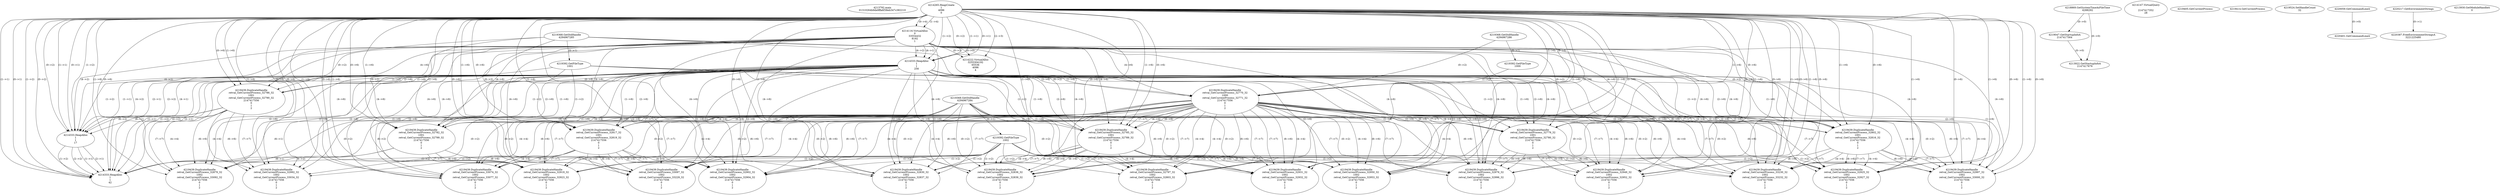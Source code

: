 // Global SCDG with merge call
digraph {
	0 [label="4213792.main
01310264b9de9ffa6f38eb347c382210"]
	1 [label="4214265.HeapCreate
1
4096
0"]
	2 [label="4218869.GetSystemTimeAsFileTime
4288292"]
	3 [label="4214116.VirtualAlloc
0
33554432
8192
1"]
	1 -> 3 [label="(1-->4)"]
	1 -> 3 [label="(0-->4)"]
	4 [label="4214147.VirtualQuery

2147417352
28"]
	5 [label="4214222.VirtualAlloc
3255304192
65536
4096
4"]
	3 -> 5 [label="(0-->1)"]
	1 -> 5 [label="(2-->3)"]
	3 -> 5 [label="(0-->0)"]
	6 [label="4219047.GetStartupInfoA
2147417564"]
	2 -> 6 [label="(0-->0)"]
	7 [label="4219368.GetStdHandle
4294967286"]
	8 [label="4219392.GetFileType
1000"]
	7 -> 8 [label="(0-->1)"]
	9 [label="4219405.GetCurrentProcess
"]
	10 [label="4214333.HeapAlloc
1
1
256"]
	1 -> 10 [label="(1-->1)"]
	1 -> 10 [label="(0-->1)"]
	3 -> 10 [label="(4-->1)"]
	1 -> 10 [label="(1-->2)"]
	1 -> 10 [label="(0-->2)"]
	3 -> 10 [label="(4-->2)"]
	11 [label="4219368.GetStdHandle
4294967285"]
	12 [label="4219392.GetFileType
1001"]
	11 -> 12 [label="(0-->1)"]
	13 [label="4219414.GetCurrentProcess
"]
	14 [label="4219439.DuplicateHandle
retval_GetCurrentProcess_32786_32
1001
retval_GetCurrentProcess_32790_32
2147417556
0
1
2"]
	11 -> 14 [label="(0-->2)"]
	12 -> 14 [label="(1-->2)"]
	1 -> 14 [label="(1-->6)"]
	1 -> 14 [label="(0-->6)"]
	3 -> 14 [label="(4-->6)"]
	10 -> 14 [label="(1-->6)"]
	10 -> 14 [label="(2-->6)"]
	15 [label="4219368.GetStdHandle
4294967284"]
	16 [label="4219392.GetFileType
1002"]
	15 -> 16 [label="(0-->1)"]
	17 [label="4219524.SetHandleCount
32"]
	18 [label="4220059.GetCommandLineA
"]
	19 [label="4214333.HeapAlloc
1
1
17"]
	1 -> 19 [label="(1-->1)"]
	1 -> 19 [label="(0-->1)"]
	3 -> 19 [label="(4-->1)"]
	10 -> 19 [label="(1-->1)"]
	10 -> 19 [label="(2-->1)"]
	14 -> 19 [label="(6-->1)"]
	1 -> 19 [label="(1-->2)"]
	1 -> 19 [label="(0-->2)"]
	3 -> 19 [label="(4-->2)"]
	10 -> 19 [label="(1-->2)"]
	10 -> 19 [label="(2-->2)"]
	14 -> 19 [label="(6-->2)"]
	20 [label="4220217.GetEnvironmentStrings
"]
	21 [label="4219439.DuplicateHandle
retval_GetCurrentProcess_32770_32
1000
retval_GetCurrentProcess_32771_32
2147417556
0
1
2"]
	7 -> 21 [label="(0-->2)"]
	8 -> 21 [label="(1-->2)"]
	1 -> 21 [label="(1-->6)"]
	1 -> 21 [label="(0-->6)"]
	3 -> 21 [label="(4-->6)"]
	10 -> 21 [label="(1-->6)"]
	10 -> 21 [label="(2-->6)"]
	22 [label="4219439.DuplicateHandle
retval_GetCurrentProcess_32782_32
1001
retval_GetCurrentProcess_32799_32
2147417556
0
1
2"]
	11 -> 22 [label="(0-->2)"]
	12 -> 22 [label="(1-->2)"]
	21 -> 22 [label="(4-->4)"]
	1 -> 22 [label="(1-->6)"]
	1 -> 22 [label="(0-->6)"]
	3 -> 22 [label="(4-->6)"]
	10 -> 22 [label="(1-->6)"]
	10 -> 22 [label="(2-->6)"]
	21 -> 22 [label="(6-->6)"]
	21 -> 22 [label="(7-->7)"]
	23 [label="4214333.HeapAlloc
1
1
42"]
	1 -> 23 [label="(1-->1)"]
	1 -> 23 [label="(0-->1)"]
	3 -> 23 [label="(4-->1)"]
	10 -> 23 [label="(1-->1)"]
	10 -> 23 [label="(2-->1)"]
	19 -> 23 [label="(1-->1)"]
	19 -> 23 [label="(2-->1)"]
	21 -> 23 [label="(6-->1)"]
	22 -> 23 [label="(6-->1)"]
	1 -> 23 [label="(1-->2)"]
	1 -> 23 [label="(0-->2)"]
	3 -> 23 [label="(4-->2)"]
	10 -> 23 [label="(1-->2)"]
	10 -> 23 [label="(2-->2)"]
	19 -> 23 [label="(1-->2)"]
	19 -> 23 [label="(2-->2)"]
	21 -> 23 [label="(6-->2)"]
	22 -> 23 [label="(6-->2)"]
	24 [label="4220387.FreeEnvironmentStringsA
3221225480"]
	20 -> 24 [label="(0-->1)"]
	25 [label="4213922.GetStartupInfoA
2147417676"]
	2 -> 25 [label="(0-->0)"]
	6 -> 25 [label="(0-->0)"]
	26 [label="4213930.GetModuleHandleA
0"]
	27 [label="4220401.GetCommandLineA
"]
	18 -> 27 [label="(0-->0)"]
	28 [label="4219439.DuplicateHandle
retval_GetCurrentProcess_32879_32
1002
retval_GetCurrentProcess_33092_32
2147417556
0
1
2"]
	15 -> 28 [label="(0-->2)"]
	16 -> 28 [label="(1-->2)"]
	14 -> 28 [label="(4-->4)"]
	1 -> 28 [label="(1-->6)"]
	1 -> 28 [label="(0-->6)"]
	3 -> 28 [label="(4-->6)"]
	10 -> 28 [label="(1-->6)"]
	10 -> 28 [label="(2-->6)"]
	14 -> 28 [label="(6-->6)"]
	14 -> 28 [label="(7-->7)"]
	29 [label="4219439.DuplicateHandle
retval_GetCurrentProcess_32992_32
1002
retval_GetCurrentProcess_33034_32
2147417556
0
1
2"]
	15 -> 29 [label="(0-->2)"]
	16 -> 29 [label="(1-->2)"]
	14 -> 29 [label="(4-->4)"]
	1 -> 29 [label="(1-->6)"]
	1 -> 29 [label="(0-->6)"]
	3 -> 29 [label="(4-->6)"]
	10 -> 29 [label="(1-->6)"]
	10 -> 29 [label="(2-->6)"]
	14 -> 29 [label="(6-->6)"]
	14 -> 29 [label="(7-->7)"]
	30 [label="4219439.DuplicateHandle
retval_GetCurrentProcess_32785_32
1001
retval_GetCurrentProcess_32789_32
2147417556
0
1
2"]
	11 -> 30 [label="(0-->2)"]
	12 -> 30 [label="(1-->2)"]
	21 -> 30 [label="(4-->4)"]
	1 -> 30 [label="(1-->6)"]
	1 -> 30 [label="(0-->6)"]
	3 -> 30 [label="(4-->6)"]
	10 -> 30 [label="(1-->6)"]
	10 -> 30 [label="(2-->6)"]
	21 -> 30 [label="(6-->6)"]
	21 -> 30 [label="(7-->7)"]
	31 [label="4219439.DuplicateHandle
retval_GetCurrentProcess_32830_32
1002
retval_GetCurrentProcess_32837_32
2147417556
0
1
2"]
	15 -> 31 [label="(0-->2)"]
	16 -> 31 [label="(1-->2)"]
	21 -> 31 [label="(4-->4)"]
	30 -> 31 [label="(4-->4)"]
	1 -> 31 [label="(1-->6)"]
	1 -> 31 [label="(0-->6)"]
	3 -> 31 [label="(4-->6)"]
	10 -> 31 [label="(1-->6)"]
	10 -> 31 [label="(2-->6)"]
	21 -> 31 [label="(6-->6)"]
	30 -> 31 [label="(6-->6)"]
	21 -> 31 [label="(7-->7)"]
	30 -> 31 [label="(7-->7)"]
	32 [label="4219439.DuplicateHandle
retval_GetCurrentProcess_32836_32
1002
retval_GetCurrentProcess_32839_32
2147417556
0
1
2"]
	15 -> 32 [label="(0-->2)"]
	16 -> 32 [label="(1-->2)"]
	21 -> 32 [label="(4-->4)"]
	30 -> 32 [label="(4-->4)"]
	1 -> 32 [label="(1-->6)"]
	1 -> 32 [label="(0-->6)"]
	3 -> 32 [label="(4-->6)"]
	10 -> 32 [label="(1-->6)"]
	10 -> 32 [label="(2-->6)"]
	21 -> 32 [label="(6-->6)"]
	30 -> 32 [label="(6-->6)"]
	21 -> 32 [label="(7-->7)"]
	30 -> 32 [label="(7-->7)"]
	33 [label="4219439.DuplicateHandle
retval_GetCurrentProcess_32802_32
1001
retval_GetCurrentProcess_32816_32
2147417556
0
1
2"]
	11 -> 33 [label="(0-->2)"]
	12 -> 33 [label="(1-->2)"]
	21 -> 33 [label="(4-->4)"]
	1 -> 33 [label="(1-->6)"]
	1 -> 33 [label="(0-->6)"]
	3 -> 33 [label="(4-->6)"]
	10 -> 33 [label="(1-->6)"]
	10 -> 33 [label="(2-->6)"]
	21 -> 33 [label="(6-->6)"]
	21 -> 33 [label="(7-->7)"]
	34 [label="4219439.DuplicateHandle
retval_GetCurrentProcess_32925_32
1002
retval_GetCurrentProcess_32927_32
2147417556
0
1
2"]
	15 -> 34 [label="(0-->2)"]
	16 -> 34 [label="(1-->2)"]
	21 -> 34 [label="(4-->4)"]
	33 -> 34 [label="(4-->4)"]
	1 -> 34 [label="(1-->6)"]
	1 -> 34 [label="(0-->6)"]
	3 -> 34 [label="(4-->6)"]
	10 -> 34 [label="(1-->6)"]
	10 -> 34 [label="(2-->6)"]
	21 -> 34 [label="(6-->6)"]
	33 -> 34 [label="(6-->6)"]
	21 -> 34 [label="(7-->7)"]
	33 -> 34 [label="(7-->7)"]
	35 [label="4219439.DuplicateHandle
retval_GetCurrentProcess_32931_32
1002
retval_GetCurrentProcess_32932_32
2147417556
0
1
2"]
	15 -> 35 [label="(0-->2)"]
	16 -> 35 [label="(1-->2)"]
	21 -> 35 [label="(4-->4)"]
	30 -> 35 [label="(4-->4)"]
	1 -> 35 [label="(1-->6)"]
	1 -> 35 [label="(0-->6)"]
	3 -> 35 [label="(4-->6)"]
	10 -> 35 [label="(1-->6)"]
	10 -> 35 [label="(2-->6)"]
	21 -> 35 [label="(6-->6)"]
	30 -> 35 [label="(6-->6)"]
	21 -> 35 [label="(7-->7)"]
	30 -> 35 [label="(7-->7)"]
	36 [label="4219439.DuplicateHandle
retval_GetCurrentProcess_32950_32
1002
retval_GetCurrentProcess_32953_32
2147417556
0
1
2"]
	15 -> 36 [label="(0-->2)"]
	16 -> 36 [label="(1-->2)"]
	21 -> 36 [label="(4-->4)"]
	30 -> 36 [label="(4-->4)"]
	1 -> 36 [label="(1-->6)"]
	1 -> 36 [label="(0-->6)"]
	3 -> 36 [label="(4-->6)"]
	10 -> 36 [label="(1-->6)"]
	10 -> 36 [label="(2-->6)"]
	21 -> 36 [label="(6-->6)"]
	30 -> 36 [label="(6-->6)"]
	21 -> 36 [label="(7-->7)"]
	30 -> 36 [label="(7-->7)"]
	37 [label="4219439.DuplicateHandle
retval_GetCurrentProcess_32817_32
1001
retval_GetCurrentProcess_32819_32
2147417556
0
1
2"]
	11 -> 37 [label="(0-->2)"]
	12 -> 37 [label="(1-->2)"]
	21 -> 37 [label="(4-->4)"]
	1 -> 37 [label="(1-->6)"]
	1 -> 37 [label="(0-->6)"]
	3 -> 37 [label="(4-->6)"]
	10 -> 37 [label="(1-->6)"]
	10 -> 37 [label="(2-->6)"]
	21 -> 37 [label="(6-->6)"]
	21 -> 37 [label="(7-->7)"]
	38 [label="4219439.DuplicateHandle
retval_GetCurrentProcess_32902_32
1002
retval_GetCurrentProcess_32904_32
2147417556
0
1
2"]
	15 -> 38 [label="(0-->2)"]
	16 -> 38 [label="(1-->2)"]
	21 -> 38 [label="(4-->4)"]
	37 -> 38 [label="(4-->4)"]
	1 -> 38 [label="(1-->6)"]
	1 -> 38 [label="(0-->6)"]
	3 -> 38 [label="(4-->6)"]
	10 -> 38 [label="(1-->6)"]
	10 -> 38 [label="(2-->6)"]
	21 -> 38 [label="(6-->6)"]
	37 -> 38 [label="(6-->6)"]
	21 -> 38 [label="(7-->7)"]
	37 -> 38 [label="(7-->7)"]
	39 [label="4219439.DuplicateHandle
retval_GetCurrentProcess_32919_32
1002
retval_GetCurrentProcess_32923_32
2147417556
0
1
2"]
	15 -> 39 [label="(0-->2)"]
	16 -> 39 [label="(1-->2)"]
	21 -> 39 [label="(4-->4)"]
	22 -> 39 [label="(4-->4)"]
	1 -> 39 [label="(1-->6)"]
	1 -> 39 [label="(0-->6)"]
	3 -> 39 [label="(4-->6)"]
	10 -> 39 [label="(1-->6)"]
	10 -> 39 [label="(2-->6)"]
	21 -> 39 [label="(6-->6)"]
	22 -> 39 [label="(6-->6)"]
	21 -> 39 [label="(7-->7)"]
	22 -> 39 [label="(7-->7)"]
	40 [label="4219439.DuplicateHandle
retval_GetCurrentProcess_32779_32
1001
retval_GetCurrentProcess_32780_32
2147417556
0
1
2"]
	11 -> 40 [label="(0-->2)"]
	12 -> 40 [label="(1-->2)"]
	21 -> 40 [label="(4-->4)"]
	1 -> 40 [label="(1-->6)"]
	1 -> 40 [label="(0-->6)"]
	3 -> 40 [label="(4-->6)"]
	10 -> 40 [label="(1-->6)"]
	10 -> 40 [label="(2-->6)"]
	21 -> 40 [label="(6-->6)"]
	21 -> 40 [label="(7-->7)"]
	41 [label="4219439.DuplicateHandle
retval_GetCurrentProcess_32949_32
1002
retval_GetCurrentProcess_32952_32
2147417556
0
1
2"]
	15 -> 41 [label="(0-->2)"]
	16 -> 41 [label="(1-->2)"]
	21 -> 41 [label="(4-->4)"]
	40 -> 41 [label="(4-->4)"]
	1 -> 41 [label="(1-->6)"]
	1 -> 41 [label="(0-->6)"]
	3 -> 41 [label="(4-->6)"]
	10 -> 41 [label="(1-->6)"]
	10 -> 41 [label="(2-->6)"]
	21 -> 41 [label="(6-->6)"]
	40 -> 41 [label="(6-->6)"]
	21 -> 41 [label="(7-->7)"]
	40 -> 41 [label="(7-->7)"]
	42 [label="4219439.DuplicateHandle
retval_GetCurrentProcess_32976_32
1002
retval_GetCurrentProcess_32996_32
2147417556
0
1
2"]
	15 -> 42 [label="(0-->2)"]
	16 -> 42 [label="(1-->2)"]
	21 -> 42 [label="(4-->4)"]
	40 -> 42 [label="(4-->4)"]
	1 -> 42 [label="(1-->6)"]
	1 -> 42 [label="(0-->6)"]
	3 -> 42 [label="(4-->6)"]
	10 -> 42 [label="(1-->6)"]
	10 -> 42 [label="(2-->6)"]
	21 -> 42 [label="(6-->6)"]
	40 -> 42 [label="(6-->6)"]
	21 -> 42 [label="(7-->7)"]
	40 -> 42 [label="(7-->7)"]
	43 [label="4219439.DuplicateHandle
retval_GetCurrentProcess_33074_32
1002
retval_GetCurrentProcess_33077_32
2147417556
0
1
2"]
	15 -> 43 [label="(0-->2)"]
	16 -> 43 [label="(1-->2)"]
	21 -> 43 [label="(4-->4)"]
	37 -> 43 [label="(4-->4)"]
	1 -> 43 [label="(1-->6)"]
	1 -> 43 [label="(0-->6)"]
	3 -> 43 [label="(4-->6)"]
	10 -> 43 [label="(1-->6)"]
	10 -> 43 [label="(2-->6)"]
	21 -> 43 [label="(6-->6)"]
	37 -> 43 [label="(6-->6)"]
	21 -> 43 [label="(7-->7)"]
	37 -> 43 [label="(7-->7)"]
	44 [label="4219439.DuplicateHandle
retval_GetCurrentProcess_32997_32
1002
retval_GetCurrentProcess_33000_32
2147417556
0
1
2"]
	15 -> 44 [label="(0-->2)"]
	16 -> 44 [label="(1-->2)"]
	21 -> 44 [label="(4-->4)"]
	33 -> 44 [label="(4-->4)"]
	1 -> 44 [label="(1-->6)"]
	1 -> 44 [label="(0-->6)"]
	3 -> 44 [label="(4-->6)"]
	10 -> 44 [label="(1-->6)"]
	10 -> 44 [label="(2-->6)"]
	21 -> 44 [label="(6-->6)"]
	33 -> 44 [label="(6-->6)"]
	21 -> 44 [label="(7-->7)"]
	33 -> 44 [label="(7-->7)"]
	45 [label="4219439.DuplicateHandle
retval_GetCurrentProcess_33097_32
1002
retval_GetCurrentProcess_33229_32
2147417556
0
1
2"]
	15 -> 45 [label="(0-->2)"]
	16 -> 45 [label="(1-->2)"]
	21 -> 45 [label="(4-->4)"]
	37 -> 45 [label="(4-->4)"]
	1 -> 45 [label="(1-->6)"]
	1 -> 45 [label="(0-->6)"]
	3 -> 45 [label="(4-->6)"]
	10 -> 45 [label="(1-->6)"]
	10 -> 45 [label="(2-->6)"]
	21 -> 45 [label="(6-->6)"]
	37 -> 45 [label="(6-->6)"]
	21 -> 45 [label="(7-->7)"]
	37 -> 45 [label="(7-->7)"]
	46 [label="4219439.DuplicateHandle
retval_GetCurrentProcess_32797_32
1002
retval_GetCurrentProcess_32803_32
2147417556
0
1
2"]
	15 -> 46 [label="(0-->2)"]
	16 -> 46 [label="(1-->2)"]
	21 -> 46 [label="(4-->4)"]
	1 -> 46 [label="(1-->6)"]
	1 -> 46 [label="(0-->6)"]
	3 -> 46 [label="(4-->6)"]
	10 -> 46 [label="(1-->6)"]
	10 -> 46 [label="(2-->6)"]
	21 -> 46 [label="(6-->6)"]
	21 -> 46 [label="(7-->7)"]
	47 [label="4219439.DuplicateHandle
retval_GetCurrentProcess_33230_32
1002
retval_GetCurrentProcess_33232_32
2147417556
0
1
2"]
	15 -> 47 [label="(0-->2)"]
	16 -> 47 [label="(1-->2)"]
	21 -> 47 [label="(4-->4)"]
	33 -> 47 [label="(4-->4)"]
	1 -> 47 [label="(1-->6)"]
	1 -> 47 [label="(0-->6)"]
	3 -> 47 [label="(4-->6)"]
	10 -> 47 [label="(1-->6)"]
	10 -> 47 [label="(2-->6)"]
	21 -> 47 [label="(6-->6)"]
	33 -> 47 [label="(6-->6)"]
	21 -> 47 [label="(7-->7)"]
	33 -> 47 [label="(7-->7)"]
}
